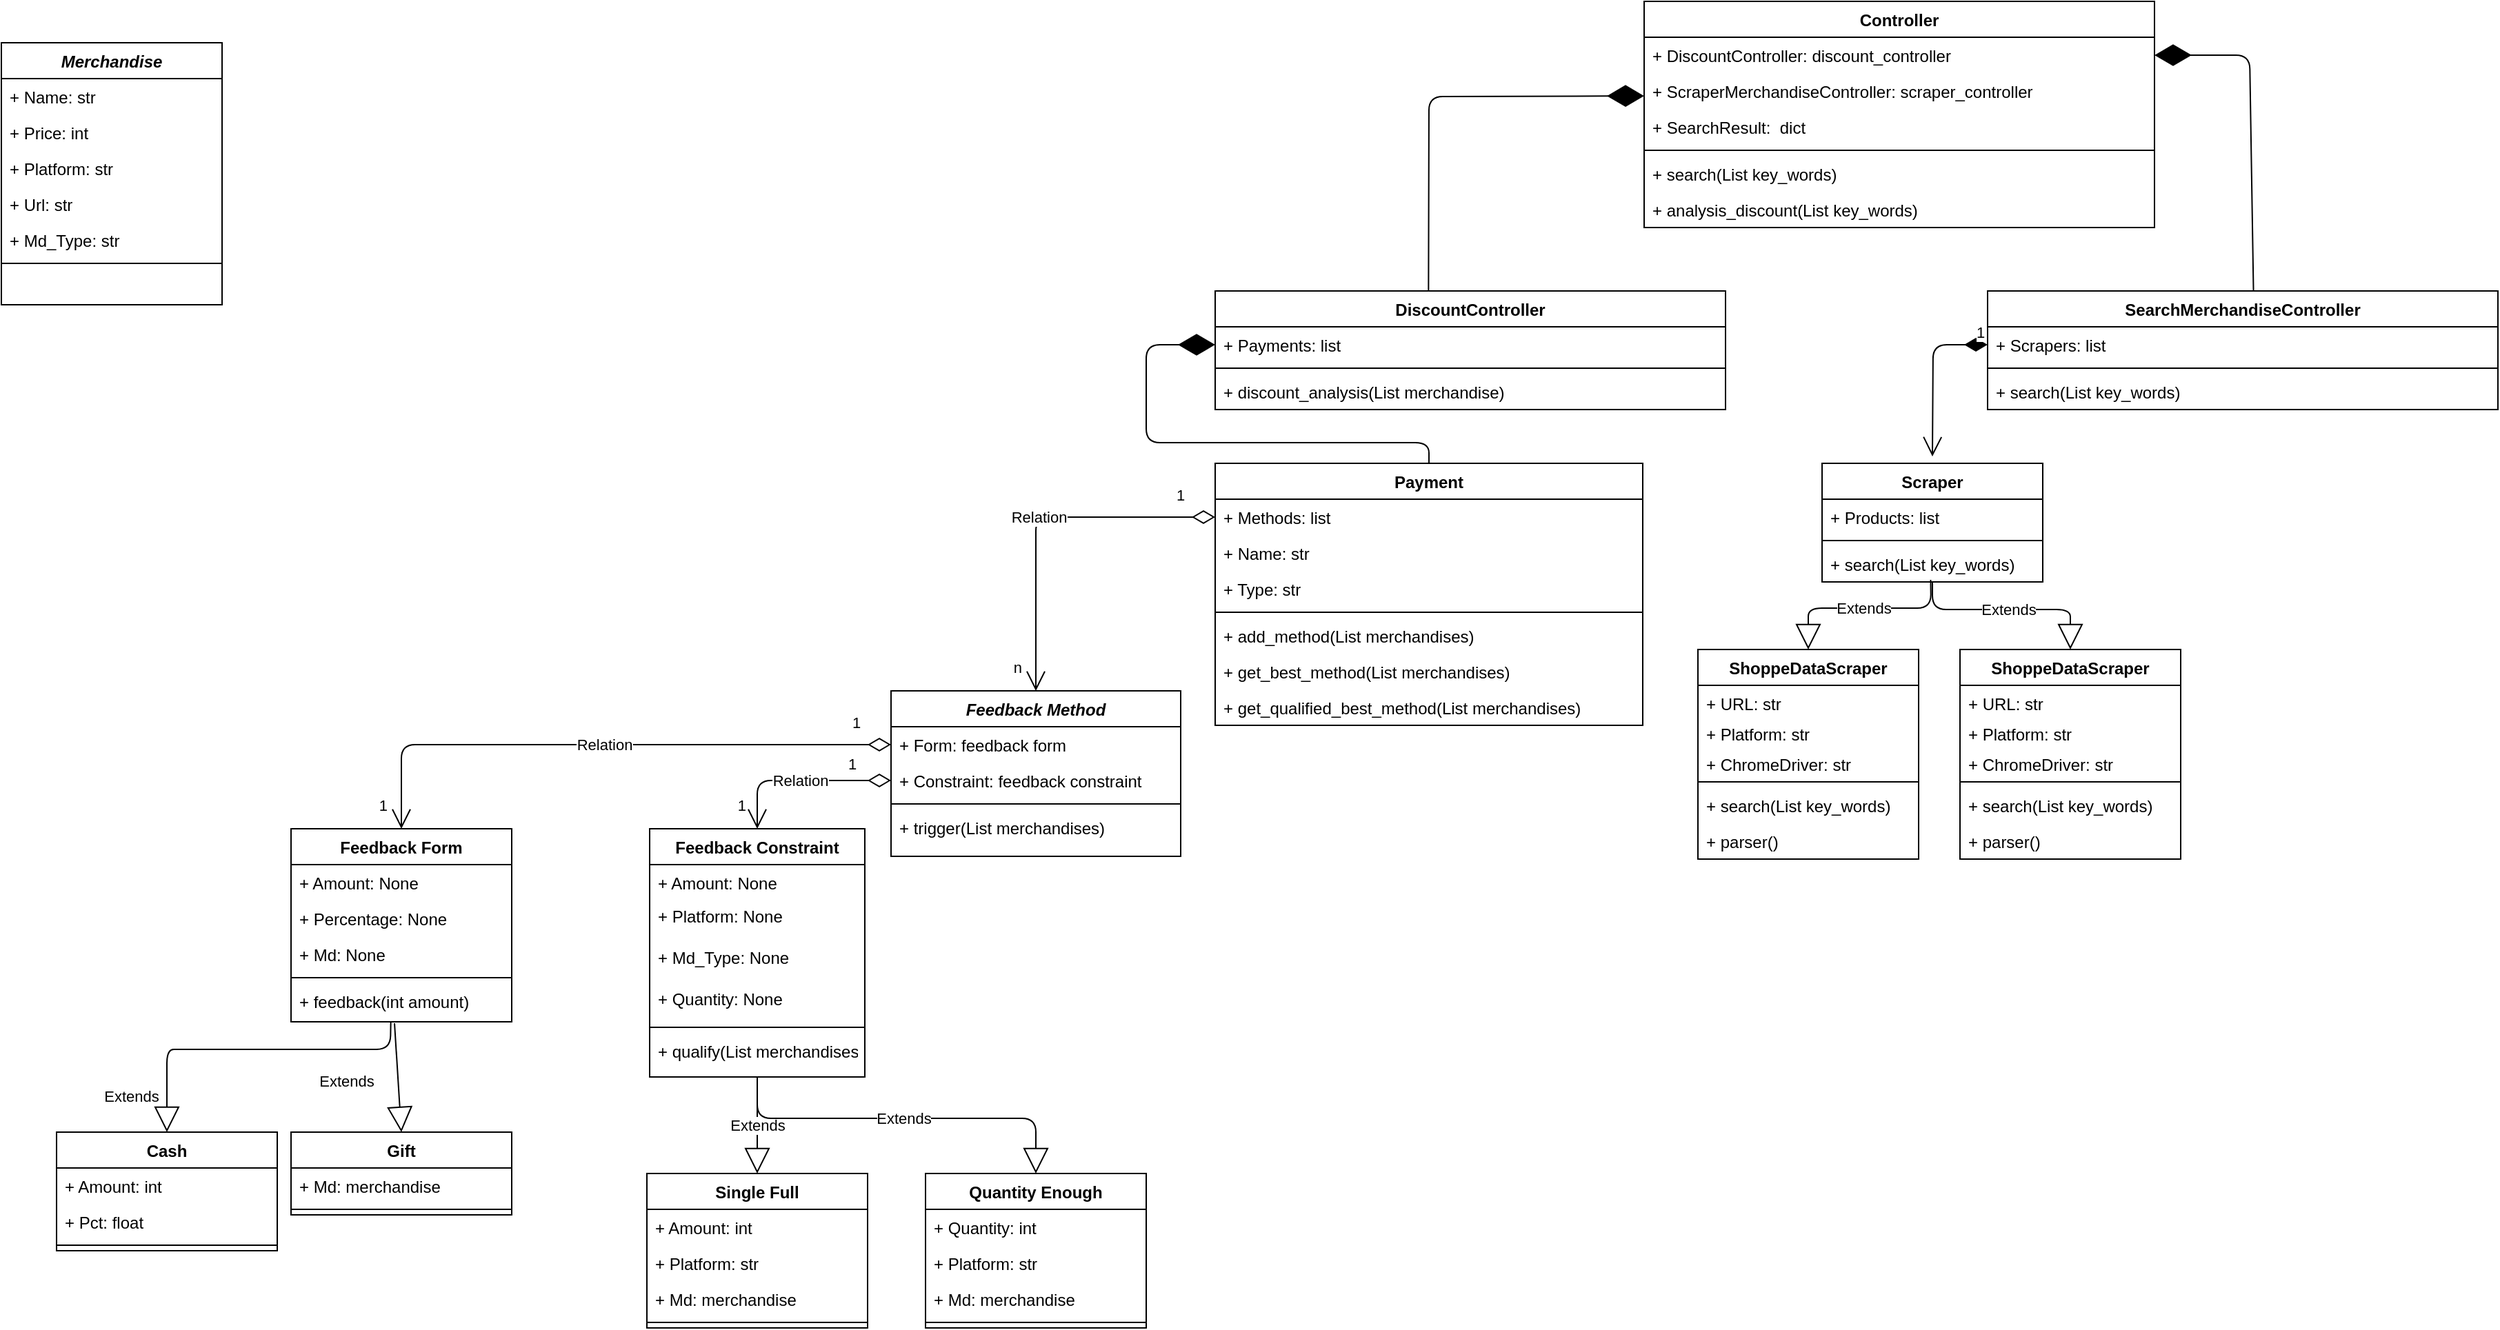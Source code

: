 <mxfile version="13.9.8" type="device"><diagram id="C5RBs43oDa-KdzZeNtuy" name="Page-1"><mxGraphModel dx="2365" dy="1375" grid="1" gridSize="10" guides="1" tooltips="1" connect="1" arrows="1" fold="1" page="1" pageScale="1" pageWidth="827" pageHeight="1169" math="0" shadow="0"><root><mxCell id="WIyWlLk6GJQsqaUBKTNV-0"/><mxCell id="WIyWlLk6GJQsqaUBKTNV-1" parent="WIyWlLk6GJQsqaUBKTNV-0"/><mxCell id="_8fmatXE-858nL3y9zWt-76" value="Feedback Method" style="swimlane;fontStyle=3;align=center;verticalAlign=top;childLayout=stackLayout;horizontal=1;startSize=26;horizontalStack=0;resizeParent=1;resizeLast=0;collapsible=1;marginBottom=0;rounded=0;shadow=0;strokeWidth=1;" parent="WIyWlLk6GJQsqaUBKTNV-1" vertex="1"><mxGeometry x="725" y="560" width="210" height="120" as="geometry"><mxRectangle x="230" y="140" width="160" height="26" as="alternateBounds"/></mxGeometry></mxCell><mxCell id="_8fmatXE-858nL3y9zWt-77" value="+ Form: feedback form&#10;" style="text;align=left;verticalAlign=top;spacingLeft=4;spacingRight=4;overflow=hidden;rotatable=0;points=[[0,0.5],[1,0.5]];portConstraint=eastwest;" parent="_8fmatXE-858nL3y9zWt-76" vertex="1"><mxGeometry y="26" width="210" height="26" as="geometry"/></mxCell><mxCell id="_8fmatXE-858nL3y9zWt-78" value="+ Constraint: feedback constraint" style="text;align=left;verticalAlign=top;spacingLeft=4;spacingRight=4;overflow=hidden;rotatable=0;points=[[0,0.5],[1,0.5]];portConstraint=eastwest;rounded=0;shadow=0;html=0;" parent="_8fmatXE-858nL3y9zWt-76" vertex="1"><mxGeometry y="52" width="210" height="26" as="geometry"/></mxCell><mxCell id="_8fmatXE-858nL3y9zWt-79" value="" style="line;html=1;strokeWidth=1;align=left;verticalAlign=middle;spacingTop=-1;spacingLeft=3;spacingRight=3;rotatable=0;labelPosition=right;points=[];portConstraint=eastwest;" parent="_8fmatXE-858nL3y9zWt-76" vertex="1"><mxGeometry y="78" width="210" height="8" as="geometry"/></mxCell><mxCell id="_8fmatXE-858nL3y9zWt-80" value="+ trigger(List merchandises)" style="text;align=left;verticalAlign=top;spacingLeft=4;spacingRight=4;overflow=hidden;rotatable=0;points=[[0,0.5],[1,0.5]];portConstraint=eastwest;" parent="_8fmatXE-858nL3y9zWt-76" vertex="1"><mxGeometry y="86" width="210" height="26" as="geometry"/></mxCell><mxCell id="_8fmatXE-858nL3y9zWt-81" value="Payment&#10;" style="swimlane;fontStyle=1;align=center;verticalAlign=top;childLayout=stackLayout;horizontal=1;startSize=26;horizontalStack=0;resizeParent=1;resizeLast=0;collapsible=1;marginBottom=0;rounded=0;shadow=0;strokeWidth=1;" parent="WIyWlLk6GJQsqaUBKTNV-1" vertex="1"><mxGeometry x="960" y="395" width="310" height="190" as="geometry"><mxRectangle x="130" y="380" width="160" height="26" as="alternateBounds"/></mxGeometry></mxCell><mxCell id="_8fmatXE-858nL3y9zWt-82" value="+ Methods: list" style="text;align=left;verticalAlign=top;spacingLeft=4;spacingRight=4;overflow=hidden;rotatable=0;points=[[0,0.5],[1,0.5]];portConstraint=eastwest;" parent="_8fmatXE-858nL3y9zWt-81" vertex="1"><mxGeometry y="26" width="310" height="26" as="geometry"/></mxCell><mxCell id="_8fmatXE-858nL3y9zWt-134" value="+ Name: str" style="text;align=left;verticalAlign=top;spacingLeft=4;spacingRight=4;overflow=hidden;rotatable=0;points=[[0,0.5],[1,0.5]];portConstraint=eastwest;" parent="_8fmatXE-858nL3y9zWt-81" vertex="1"><mxGeometry y="52" width="310" height="26" as="geometry"/></mxCell><mxCell id="_8fmatXE-858nL3y9zWt-135" value="+ Type: str" style="text;align=left;verticalAlign=top;spacingLeft=4;spacingRight=4;overflow=hidden;rotatable=0;points=[[0,0.5],[1,0.5]];portConstraint=eastwest;" parent="_8fmatXE-858nL3y9zWt-81" vertex="1"><mxGeometry y="78" width="310" height="26" as="geometry"/></mxCell><mxCell id="_8fmatXE-858nL3y9zWt-84" value="" style="line;html=1;strokeWidth=1;align=left;verticalAlign=middle;spacingTop=-1;spacingLeft=3;spacingRight=3;rotatable=0;labelPosition=right;points=[];portConstraint=eastwest;" parent="_8fmatXE-858nL3y9zWt-81" vertex="1"><mxGeometry y="104" width="310" height="8" as="geometry"/></mxCell><mxCell id="_8fmatXE-858nL3y9zWt-85" value="+ add_method(List merchandises)" style="text;align=left;verticalAlign=top;spacingLeft=4;spacingRight=4;overflow=hidden;rotatable=0;points=[[0,0.5],[1,0.5]];portConstraint=eastwest;fontStyle=0" parent="_8fmatXE-858nL3y9zWt-81" vertex="1"><mxGeometry y="112" width="310" height="26" as="geometry"/></mxCell><mxCell id="_8fmatXE-858nL3y9zWt-86" value="+ get_best_method(List merchandises)" style="text;align=left;verticalAlign=top;spacingLeft=4;spacingRight=4;overflow=hidden;rotatable=0;points=[[0,0.5],[1,0.5]];portConstraint=eastwest;" parent="_8fmatXE-858nL3y9zWt-81" vertex="1"><mxGeometry y="138" width="310" height="26" as="geometry"/></mxCell><mxCell id="_8fmatXE-858nL3y9zWt-136" value="+ get_qualified_best_method(List merchandises)" style="text;align=left;verticalAlign=top;spacingLeft=4;spacingRight=4;overflow=hidden;rotatable=0;points=[[0,0.5],[1,0.5]];portConstraint=eastwest;" parent="_8fmatXE-858nL3y9zWt-81" vertex="1"><mxGeometry y="164" width="310" height="26" as="geometry"/></mxCell><mxCell id="_8fmatXE-858nL3y9zWt-87" value="Feedback Constraint" style="swimlane;fontStyle=1;align=center;verticalAlign=top;childLayout=stackLayout;horizontal=1;startSize=26;horizontalStack=0;resizeParent=1;resizeLast=0;collapsible=1;marginBottom=0;rounded=0;shadow=0;strokeWidth=1;" parent="WIyWlLk6GJQsqaUBKTNV-1" vertex="1"><mxGeometry x="550" y="660" width="156" height="180" as="geometry"><mxRectangle x="340" y="380" width="170" height="26" as="alternateBounds"/></mxGeometry></mxCell><mxCell id="_8fmatXE-858nL3y9zWt-88" value="+ Amount: None" style="text;align=left;verticalAlign=top;spacingLeft=4;spacingRight=4;overflow=hidden;rotatable=0;points=[[0,0.5],[1,0.5]];portConstraint=eastwest;" parent="_8fmatXE-858nL3y9zWt-87" vertex="1"><mxGeometry y="26" width="156" height="24" as="geometry"/></mxCell><mxCell id="_8fmatXE-858nL3y9zWt-89" value="+ Platform: None" style="text;align=left;verticalAlign=top;spacingLeft=4;spacingRight=4;overflow=hidden;rotatable=0;points=[[0,0.5],[1,0.5]];portConstraint=eastwest;" parent="_8fmatXE-858nL3y9zWt-87" vertex="1"><mxGeometry y="50" width="156" height="30" as="geometry"/></mxCell><mxCell id="_8fmatXE-858nL3y9zWt-90" value="+ Md_Type: None" style="text;align=left;verticalAlign=top;spacingLeft=4;spacingRight=4;overflow=hidden;rotatable=0;points=[[0,0.5],[1,0.5]];portConstraint=eastwest;" parent="_8fmatXE-858nL3y9zWt-87" vertex="1"><mxGeometry y="80" width="156" height="30" as="geometry"/></mxCell><mxCell id="_8fmatXE-858nL3y9zWt-91" value="+ Quantity: None" style="text;align=left;verticalAlign=top;spacingLeft=4;spacingRight=4;overflow=hidden;rotatable=0;points=[[0,0.5],[1,0.5]];portConstraint=eastwest;" parent="_8fmatXE-858nL3y9zWt-87" vertex="1"><mxGeometry y="110" width="156" height="30" as="geometry"/></mxCell><mxCell id="_8fmatXE-858nL3y9zWt-92" value="" style="line;html=1;strokeWidth=1;align=left;verticalAlign=middle;spacingTop=-1;spacingLeft=3;spacingRight=3;rotatable=0;labelPosition=right;points=[];portConstraint=eastwest;" parent="_8fmatXE-858nL3y9zWt-87" vertex="1"><mxGeometry y="140" width="156" height="8" as="geometry"/></mxCell><mxCell id="_8fmatXE-858nL3y9zWt-93" value="+ qualify(List merchandises)" style="text;align=left;verticalAlign=top;spacingLeft=4;spacingRight=4;overflow=hidden;rotatable=0;points=[[0,0.5],[1,0.5]];portConstraint=eastwest;" parent="_8fmatXE-858nL3y9zWt-87" vertex="1"><mxGeometry y="148" width="156" height="26" as="geometry"/></mxCell><mxCell id="_8fmatXE-858nL3y9zWt-94" value="Feedback Form&#10;" style="swimlane;fontStyle=1;align=center;verticalAlign=top;childLayout=stackLayout;horizontal=1;startSize=26;horizontalStack=0;resizeParent=1;resizeLast=0;collapsible=1;marginBottom=0;rounded=0;shadow=0;strokeWidth=1;" parent="WIyWlLk6GJQsqaUBKTNV-1" vertex="1"><mxGeometry x="290" y="660" width="160" height="140" as="geometry"><mxRectangle x="550" y="140" width="160" height="26" as="alternateBounds"/></mxGeometry></mxCell><mxCell id="_8fmatXE-858nL3y9zWt-95" value="+ Amount: None" style="text;align=left;verticalAlign=top;spacingLeft=4;spacingRight=4;overflow=hidden;rotatable=0;points=[[0,0.5],[1,0.5]];portConstraint=eastwest;" parent="_8fmatXE-858nL3y9zWt-94" vertex="1"><mxGeometry y="26" width="160" height="26" as="geometry"/></mxCell><mxCell id="_8fmatXE-858nL3y9zWt-96" value="+ Percentage: None" style="text;align=left;verticalAlign=top;spacingLeft=4;spacingRight=4;overflow=hidden;rotatable=0;points=[[0,0.5],[1,0.5]];portConstraint=eastwest;rounded=0;shadow=0;html=0;" parent="_8fmatXE-858nL3y9zWt-94" vertex="1"><mxGeometry y="52" width="160" height="26" as="geometry"/></mxCell><mxCell id="_8fmatXE-858nL3y9zWt-172" value="+ Md: None" style="text;align=left;verticalAlign=top;spacingLeft=4;spacingRight=4;overflow=hidden;rotatable=0;points=[[0,0.5],[1,0.5]];portConstraint=eastwest;rounded=0;shadow=0;html=0;" parent="_8fmatXE-858nL3y9zWt-94" vertex="1"><mxGeometry y="78" width="160" height="26" as="geometry"/></mxCell><mxCell id="_8fmatXE-858nL3y9zWt-97" value="" style="line;html=1;strokeWidth=1;align=left;verticalAlign=middle;spacingTop=-1;spacingLeft=3;spacingRight=3;rotatable=0;labelPosition=right;points=[];portConstraint=eastwest;" parent="_8fmatXE-858nL3y9zWt-94" vertex="1"><mxGeometry y="104" width="160" height="8" as="geometry"/></mxCell><mxCell id="_8fmatXE-858nL3y9zWt-98" value="+ feedback(int amount)" style="text;align=left;verticalAlign=top;spacingLeft=4;spacingRight=4;overflow=hidden;rotatable=0;points=[[0,0.5],[1,0.5]];portConstraint=eastwest;" parent="_8fmatXE-858nL3y9zWt-94" vertex="1"><mxGeometry y="112" width="160" height="28" as="geometry"/></mxCell><mxCell id="_8fmatXE-858nL3y9zWt-99" value="Merchandise" style="swimlane;fontStyle=3;align=center;verticalAlign=top;childLayout=stackLayout;horizontal=1;startSize=26;horizontalStack=0;resizeParent=1;resizeLast=0;collapsible=1;marginBottom=0;rounded=0;shadow=0;strokeWidth=1;" parent="WIyWlLk6GJQsqaUBKTNV-1" vertex="1"><mxGeometry x="80" y="90" width="160" height="190" as="geometry"><mxRectangle x="230" y="140" width="160" height="26" as="alternateBounds"/></mxGeometry></mxCell><mxCell id="_8fmatXE-858nL3y9zWt-100" value="+ Name: str" style="text;align=left;verticalAlign=top;spacingLeft=4;spacingRight=4;overflow=hidden;rotatable=0;points=[[0,0.5],[1,0.5]];portConstraint=eastwest;" parent="_8fmatXE-858nL3y9zWt-99" vertex="1"><mxGeometry y="26" width="160" height="26" as="geometry"/></mxCell><mxCell id="_8fmatXE-858nL3y9zWt-101" value="+ Price: int " style="text;align=left;verticalAlign=top;spacingLeft=4;spacingRight=4;overflow=hidden;rotatable=0;points=[[0,0.5],[1,0.5]];portConstraint=eastwest;rounded=0;shadow=0;html=0;" parent="_8fmatXE-858nL3y9zWt-99" vertex="1"><mxGeometry y="52" width="160" height="26" as="geometry"/></mxCell><mxCell id="_8fmatXE-858nL3y9zWt-102" value="+ Platform: str" style="text;align=left;verticalAlign=top;spacingLeft=4;spacingRight=4;overflow=hidden;rotatable=0;points=[[0,0.5],[1,0.5]];portConstraint=eastwest;rounded=0;shadow=0;html=0;" parent="_8fmatXE-858nL3y9zWt-99" vertex="1"><mxGeometry y="78" width="160" height="26" as="geometry"/></mxCell><mxCell id="_8fmatXE-858nL3y9zWt-140" value="+ Url: str" style="text;align=left;verticalAlign=top;spacingLeft=4;spacingRight=4;overflow=hidden;rotatable=0;points=[[0,0.5],[1,0.5]];portConstraint=eastwest;rounded=0;shadow=0;html=0;" parent="_8fmatXE-858nL3y9zWt-99" vertex="1"><mxGeometry y="104" width="160" height="26" as="geometry"/></mxCell><mxCell id="_8fmatXE-858nL3y9zWt-141" value="+ Md_Type: str" style="text;align=left;verticalAlign=top;spacingLeft=4;spacingRight=4;overflow=hidden;rotatable=0;points=[[0,0.5],[1,0.5]];portConstraint=eastwest;rounded=0;shadow=0;html=0;" parent="_8fmatXE-858nL3y9zWt-99" vertex="1"><mxGeometry y="130" width="160" height="26" as="geometry"/></mxCell><mxCell id="_8fmatXE-858nL3y9zWt-103" value="" style="line;html=1;strokeWidth=1;align=left;verticalAlign=middle;spacingTop=-1;spacingLeft=3;spacingRight=3;rotatable=0;labelPosition=right;points=[];portConstraint=eastwest;" parent="_8fmatXE-858nL3y9zWt-99" vertex="1"><mxGeometry y="156" width="160" height="8" as="geometry"/></mxCell><mxCell id="_8fmatXE-858nL3y9zWt-143" value="Relation" style="endArrow=open;html=1;endSize=12;startArrow=diamondThin;startSize=14;startFill=0;edgeStyle=orthogonalEdgeStyle;align=center;exitX=0;exitY=0.5;exitDx=0;exitDy=0;entryX=0.5;entryY=0;entryDx=0;entryDy=0;" parent="WIyWlLk6GJQsqaUBKTNV-1" source="_8fmatXE-858nL3y9zWt-77" target="_8fmatXE-858nL3y9zWt-94" edge="1"><mxGeometry relative="1" as="geometry"><mxPoint x="840" y="590" as="sourcePoint"/><mxPoint x="890" y="750" as="targetPoint"/></mxGeometry></mxCell><mxCell id="_8fmatXE-858nL3y9zWt-144" value="1" style="edgeLabel;resizable=0;html=1;align=left;verticalAlign=top;" parent="_8fmatXE-858nL3y9zWt-143" connectable="0" vertex="1"><mxGeometry x="-1" relative="1" as="geometry"><mxPoint x="-30" y="-29" as="offset"/></mxGeometry></mxCell><mxCell id="_8fmatXE-858nL3y9zWt-145" value="1" style="edgeLabel;resizable=0;html=1;align=right;verticalAlign=top;" parent="_8fmatXE-858nL3y9zWt-143" connectable="0" vertex="1"><mxGeometry x="1" relative="1" as="geometry"><mxPoint x="-10" y="-30.24" as="offset"/></mxGeometry></mxCell><mxCell id="_8fmatXE-858nL3y9zWt-146" value="Relation" style="endArrow=open;html=1;endSize=12;startArrow=diamondThin;startSize=14;startFill=0;edgeStyle=orthogonalEdgeStyle;align=center;exitX=0;exitY=0.5;exitDx=0;exitDy=0;entryX=0.5;entryY=0;entryDx=0;entryDy=0;" parent="WIyWlLk6GJQsqaUBKTNV-1" source="_8fmatXE-858nL3y9zWt-78" target="_8fmatXE-858nL3y9zWt-87" edge="1"><mxGeometry relative="1" as="geometry"><mxPoint x="870" y="589" as="sourcePoint"/><mxPoint x="550" y="670" as="targetPoint"/></mxGeometry></mxCell><mxCell id="_8fmatXE-858nL3y9zWt-147" value="1" style="edgeLabel;resizable=0;html=1;align=left;verticalAlign=top;" parent="_8fmatXE-858nL3y9zWt-146" connectable="0" vertex="1"><mxGeometry x="-1" relative="1" as="geometry"><mxPoint x="-33" y="-25" as="offset"/></mxGeometry></mxCell><mxCell id="_8fmatXE-858nL3y9zWt-148" value="1" style="edgeLabel;resizable=0;html=1;align=right;verticalAlign=top;" parent="_8fmatXE-858nL3y9zWt-146" connectable="0" vertex="1"><mxGeometry x="1" relative="1" as="geometry"><mxPoint x="-8" y="-29.53" as="offset"/></mxGeometry></mxCell><mxCell id="_8fmatXE-858nL3y9zWt-154" value="Relation" style="endArrow=open;html=1;endSize=12;startArrow=diamondThin;startSize=14;startFill=0;edgeStyle=orthogonalEdgeStyle;align=center;exitX=0;exitY=0.5;exitDx=0;exitDy=0;entryX=0.5;entryY=0;entryDx=0;entryDy=0;" parent="WIyWlLk6GJQsqaUBKTNV-1" source="_8fmatXE-858nL3y9zWt-82" target="_8fmatXE-858nL3y9zWt-76" edge="1"><mxGeometry relative="1" as="geometry"><mxPoint x="730" y="630" as="sourcePoint"/><mxPoint x="890" y="630" as="targetPoint"/></mxGeometry></mxCell><mxCell id="_8fmatXE-858nL3y9zWt-155" value="1" style="edgeLabel;resizable=0;html=1;align=left;verticalAlign=top;" parent="_8fmatXE-858nL3y9zWt-154" connectable="0" vertex="1"><mxGeometry x="-1" relative="1" as="geometry"><mxPoint x="-30" y="-29" as="offset"/></mxGeometry></mxCell><mxCell id="_8fmatXE-858nL3y9zWt-156" value="n" style="edgeLabel;resizable=0;html=1;align=right;verticalAlign=top;" parent="_8fmatXE-858nL3y9zWt-154" connectable="0" vertex="1"><mxGeometry x="1" relative="1" as="geometry"><mxPoint x="-10" y="-29.65" as="offset"/></mxGeometry></mxCell><mxCell id="_8fmatXE-858nL3y9zWt-163" value="Cash" style="swimlane;fontStyle=1;align=center;verticalAlign=top;childLayout=stackLayout;horizontal=1;startSize=26;horizontalStack=0;resizeParent=1;resizeParentMax=0;resizeLast=0;collapsible=1;marginBottom=0;" parent="WIyWlLk6GJQsqaUBKTNV-1" vertex="1"><mxGeometry x="120" y="880" width="160" height="86" as="geometry"/></mxCell><mxCell id="_8fmatXE-858nL3y9zWt-164" value="+ Amount: int" style="text;strokeColor=none;fillColor=none;align=left;verticalAlign=top;spacingLeft=4;spacingRight=4;overflow=hidden;rotatable=0;points=[[0,0.5],[1,0.5]];portConstraint=eastwest;" parent="_8fmatXE-858nL3y9zWt-163" vertex="1"><mxGeometry y="26" width="160" height="26" as="geometry"/></mxCell><mxCell id="_8fmatXE-858nL3y9zWt-167" value="+ Pct: float" style="text;strokeColor=none;fillColor=none;align=left;verticalAlign=top;spacingLeft=4;spacingRight=4;overflow=hidden;rotatable=0;points=[[0,0.5],[1,0.5]];portConstraint=eastwest;" parent="_8fmatXE-858nL3y9zWt-163" vertex="1"><mxGeometry y="52" width="160" height="26" as="geometry"/></mxCell><mxCell id="_8fmatXE-858nL3y9zWt-165" value="" style="line;strokeWidth=1;fillColor=none;align=left;verticalAlign=middle;spacingTop=-1;spacingLeft=3;spacingRight=3;rotatable=0;labelPosition=right;points=[];portConstraint=eastwest;" parent="_8fmatXE-858nL3y9zWt-163" vertex="1"><mxGeometry y="78" width="160" height="8" as="geometry"/></mxCell><mxCell id="_8fmatXE-858nL3y9zWt-168" value="Gift" style="swimlane;fontStyle=1;align=center;verticalAlign=top;childLayout=stackLayout;horizontal=1;startSize=26;horizontalStack=0;resizeParent=1;resizeParentMax=0;resizeLast=0;collapsible=1;marginBottom=0;" parent="WIyWlLk6GJQsqaUBKTNV-1" vertex="1"><mxGeometry x="290" y="880" width="160" height="60" as="geometry"/></mxCell><mxCell id="_8fmatXE-858nL3y9zWt-169" value="+ Md: merchandise" style="text;strokeColor=none;fillColor=none;align=left;verticalAlign=top;spacingLeft=4;spacingRight=4;overflow=hidden;rotatable=0;points=[[0,0.5],[1,0.5]];portConstraint=eastwest;" parent="_8fmatXE-858nL3y9zWt-168" vertex="1"><mxGeometry y="26" width="160" height="26" as="geometry"/></mxCell><mxCell id="_8fmatXE-858nL3y9zWt-171" value="" style="line;strokeWidth=1;fillColor=none;align=left;verticalAlign=middle;spacingTop=-1;spacingLeft=3;spacingRight=3;rotatable=0;labelPosition=right;points=[];portConstraint=eastwest;" parent="_8fmatXE-858nL3y9zWt-168" vertex="1"><mxGeometry y="52" width="160" height="8" as="geometry"/></mxCell><mxCell id="_8fmatXE-858nL3y9zWt-173" value="Extends" style="endArrow=block;endSize=16;endFill=0;html=1;align=center;exitX=0.452;exitY=1.002;exitDx=0;exitDy=0;exitPerimeter=0;entryX=0.5;entryY=0;entryDx=0;entryDy=0;" parent="WIyWlLk6GJQsqaUBKTNV-1" source="_8fmatXE-858nL3y9zWt-98" target="_8fmatXE-858nL3y9zWt-163" edge="1"><mxGeometry x="0.78" y="-26" width="160" relative="1" as="geometry"><mxPoint x="230" y="880" as="sourcePoint"/><mxPoint x="390" y="880" as="targetPoint"/><Array as="points"><mxPoint x="362" y="820"/><mxPoint x="220" y="820"/><mxPoint x="200" y="820"/></Array><mxPoint as="offset"/></mxGeometry></mxCell><mxCell id="_8fmatXE-858nL3y9zWt-175" value="Extends" style="endArrow=block;endSize=16;endFill=0;html=1;align=center;entryX=0.5;entryY=0;entryDx=0;entryDy=0;" parent="WIyWlLk6GJQsqaUBKTNV-1" target="_8fmatXE-858nL3y9zWt-168" edge="1"><mxGeometry x="0.027" y="-38" width="160" relative="1" as="geometry"><mxPoint x="365" y="801" as="sourcePoint"/><mxPoint x="390" y="880" as="targetPoint"/><mxPoint y="-1" as="offset"/></mxGeometry></mxCell><mxCell id="_8fmatXE-858nL3y9zWt-176" value="Single Full" style="swimlane;fontStyle=1;align=center;verticalAlign=top;childLayout=stackLayout;horizontal=1;startSize=26;horizontalStack=0;resizeParent=1;resizeParentMax=0;resizeLast=0;collapsible=1;marginBottom=0;" parent="WIyWlLk6GJQsqaUBKTNV-1" vertex="1"><mxGeometry x="548" y="910" width="160" height="112" as="geometry"/></mxCell><mxCell id="_8fmatXE-858nL3y9zWt-177" value="+ Amount: int" style="text;strokeColor=none;fillColor=none;align=left;verticalAlign=top;spacingLeft=4;spacingRight=4;overflow=hidden;rotatable=0;points=[[0,0.5],[1,0.5]];portConstraint=eastwest;" parent="_8fmatXE-858nL3y9zWt-176" vertex="1"><mxGeometry y="26" width="160" height="26" as="geometry"/></mxCell><mxCell id="_8fmatXE-858nL3y9zWt-180" value="+ Platform: str" style="text;strokeColor=none;fillColor=none;align=left;verticalAlign=top;spacingLeft=4;spacingRight=4;overflow=hidden;rotatable=0;points=[[0,0.5],[1,0.5]];portConstraint=eastwest;" parent="_8fmatXE-858nL3y9zWt-176" vertex="1"><mxGeometry y="52" width="160" height="26" as="geometry"/></mxCell><mxCell id="_8fmatXE-858nL3y9zWt-178" value="+ Md: merchandise" style="text;strokeColor=none;fillColor=none;align=left;verticalAlign=top;spacingLeft=4;spacingRight=4;overflow=hidden;rotatable=0;points=[[0,0.5],[1,0.5]];portConstraint=eastwest;" parent="_8fmatXE-858nL3y9zWt-176" vertex="1"><mxGeometry y="78" width="160" height="26" as="geometry"/></mxCell><mxCell id="_8fmatXE-858nL3y9zWt-179" value="" style="line;strokeWidth=1;fillColor=none;align=left;verticalAlign=middle;spacingTop=-1;spacingLeft=3;spacingRight=3;rotatable=0;labelPosition=right;points=[];portConstraint=eastwest;" parent="_8fmatXE-858nL3y9zWt-176" vertex="1"><mxGeometry y="104" width="160" height="8" as="geometry"/></mxCell><mxCell id="_8fmatXE-858nL3y9zWt-181" value="Quantity Enough" style="swimlane;fontStyle=1;align=center;verticalAlign=top;childLayout=stackLayout;horizontal=1;startSize=26;horizontalStack=0;resizeParent=1;resizeParentMax=0;resizeLast=0;collapsible=1;marginBottom=0;" parent="WIyWlLk6GJQsqaUBKTNV-1" vertex="1"><mxGeometry x="750" y="910" width="160" height="112" as="geometry"/></mxCell><mxCell id="_8fmatXE-858nL3y9zWt-182" value="+ Quantity: int" style="text;strokeColor=none;fillColor=none;align=left;verticalAlign=top;spacingLeft=4;spacingRight=4;overflow=hidden;rotatable=0;points=[[0,0.5],[1,0.5]];portConstraint=eastwest;" parent="_8fmatXE-858nL3y9zWt-181" vertex="1"><mxGeometry y="26" width="160" height="26" as="geometry"/></mxCell><mxCell id="_8fmatXE-858nL3y9zWt-183" value="+ Platform: str" style="text;strokeColor=none;fillColor=none;align=left;verticalAlign=top;spacingLeft=4;spacingRight=4;overflow=hidden;rotatable=0;points=[[0,0.5],[1,0.5]];portConstraint=eastwest;" parent="_8fmatXE-858nL3y9zWt-181" vertex="1"><mxGeometry y="52" width="160" height="26" as="geometry"/></mxCell><mxCell id="_8fmatXE-858nL3y9zWt-184" value="+ Md: merchandise" style="text;strokeColor=none;fillColor=none;align=left;verticalAlign=top;spacingLeft=4;spacingRight=4;overflow=hidden;rotatable=0;points=[[0,0.5],[1,0.5]];portConstraint=eastwest;" parent="_8fmatXE-858nL3y9zWt-181" vertex="1"><mxGeometry y="78" width="160" height="26" as="geometry"/></mxCell><mxCell id="_8fmatXE-858nL3y9zWt-185" value="" style="line;strokeWidth=1;fillColor=none;align=left;verticalAlign=middle;spacingTop=-1;spacingLeft=3;spacingRight=3;rotatable=0;labelPosition=right;points=[];portConstraint=eastwest;" parent="_8fmatXE-858nL3y9zWt-181" vertex="1"><mxGeometry y="104" width="160" height="8" as="geometry"/></mxCell><mxCell id="Dx9q8yw8WEowZkhvU7Tp-5" value="Controller" style="swimlane;fontStyle=1;align=center;verticalAlign=top;childLayout=stackLayout;horizontal=1;startSize=26;horizontalStack=0;resizeParent=1;resizeParentMax=0;resizeLast=0;collapsible=1;marginBottom=0;" vertex="1" parent="WIyWlLk6GJQsqaUBKTNV-1"><mxGeometry x="1271" y="60" width="370" height="164" as="geometry"/></mxCell><mxCell id="Dx9q8yw8WEowZkhvU7Tp-6" value="+ DiscountController: discount_controller" style="text;strokeColor=none;fillColor=none;align=left;verticalAlign=top;spacingLeft=4;spacingRight=4;overflow=hidden;rotatable=0;points=[[0,0.5],[1,0.5]];portConstraint=eastwest;" vertex="1" parent="Dx9q8yw8WEowZkhvU7Tp-5"><mxGeometry y="26" width="370" height="26" as="geometry"/></mxCell><mxCell id="Dx9q8yw8WEowZkhvU7Tp-51" value="+ ScraperMerchandiseController: scraper_controller" style="text;strokeColor=none;fillColor=none;align=left;verticalAlign=top;spacingLeft=4;spacingRight=4;overflow=hidden;rotatable=0;points=[[0,0.5],[1,0.5]];portConstraint=eastwest;" vertex="1" parent="Dx9q8yw8WEowZkhvU7Tp-5"><mxGeometry y="52" width="370" height="26" as="geometry"/></mxCell><mxCell id="Dx9q8yw8WEowZkhvU7Tp-52" value="+ SearchResult:  dict" style="text;strokeColor=none;fillColor=none;align=left;verticalAlign=top;spacingLeft=4;spacingRight=4;overflow=hidden;rotatable=0;points=[[0,0.5],[1,0.5]];portConstraint=eastwest;" vertex="1" parent="Dx9q8yw8WEowZkhvU7Tp-5"><mxGeometry y="78" width="370" height="26" as="geometry"/></mxCell><mxCell id="Dx9q8yw8WEowZkhvU7Tp-7" value="" style="line;strokeWidth=1;fillColor=none;align=left;verticalAlign=middle;spacingTop=-1;spacingLeft=3;spacingRight=3;rotatable=0;labelPosition=right;points=[];portConstraint=eastwest;" vertex="1" parent="Dx9q8yw8WEowZkhvU7Tp-5"><mxGeometry y="104" width="370" height="8" as="geometry"/></mxCell><mxCell id="Dx9q8yw8WEowZkhvU7Tp-8" value="+ search(List key_words)&#10;" style="text;strokeColor=none;fillColor=none;align=left;verticalAlign=top;spacingLeft=4;spacingRight=4;overflow=hidden;rotatable=0;points=[[0,0.5],[1,0.5]];portConstraint=eastwest;" vertex="1" parent="Dx9q8yw8WEowZkhvU7Tp-5"><mxGeometry y="112" width="370" height="26" as="geometry"/></mxCell><mxCell id="Dx9q8yw8WEowZkhvU7Tp-55" value="+ analysis_discount(List key_words)&#10;" style="text;strokeColor=none;fillColor=none;align=left;verticalAlign=top;spacingLeft=4;spacingRight=4;overflow=hidden;rotatable=0;points=[[0,0.5],[1,0.5]];portConstraint=eastwest;" vertex="1" parent="Dx9q8yw8WEowZkhvU7Tp-5"><mxGeometry y="138" width="370" height="26" as="geometry"/></mxCell><mxCell id="Dx9q8yw8WEowZkhvU7Tp-14" value="Extends" style="endArrow=block;endSize=16;endFill=0;html=1;exitX=0.5;exitY=1;exitDx=0;exitDy=0;entryX=0.5;entryY=0;entryDx=0;entryDy=0;" edge="1" parent="WIyWlLk6GJQsqaUBKTNV-1" source="_8fmatXE-858nL3y9zWt-87" target="_8fmatXE-858nL3y9zWt-176"><mxGeometry width="160" relative="1" as="geometry"><mxPoint x="730" y="540" as="sourcePoint"/><mxPoint x="890" y="540" as="targetPoint"/></mxGeometry></mxCell><mxCell id="Dx9q8yw8WEowZkhvU7Tp-17" value="Extends" style="endArrow=block;endSize=16;endFill=0;html=1;exitX=0.5;exitY=1;exitDx=0;exitDy=0;entryX=0.5;entryY=0;entryDx=0;entryDy=0;" edge="1" parent="WIyWlLk6GJQsqaUBKTNV-1" source="_8fmatXE-858nL3y9zWt-87" target="_8fmatXE-858nL3y9zWt-181"><mxGeometry width="160" relative="1" as="geometry"><mxPoint x="730" y="540" as="sourcePoint"/><mxPoint x="890" y="540" as="targetPoint"/><Array as="points"><mxPoint x="628" y="870"/><mxPoint x="830" y="870"/></Array></mxGeometry></mxCell><mxCell id="Dx9q8yw8WEowZkhvU7Tp-19" value="DiscountController" style="swimlane;fontStyle=1;align=center;verticalAlign=top;childLayout=stackLayout;horizontal=1;startSize=26;horizontalStack=0;resizeParent=1;resizeParentMax=0;resizeLast=0;collapsible=1;marginBottom=0;" vertex="1" parent="WIyWlLk6GJQsqaUBKTNV-1"><mxGeometry x="960" y="270" width="370" height="86" as="geometry"/></mxCell><mxCell id="Dx9q8yw8WEowZkhvU7Tp-20" value="+ Payments: list" style="text;strokeColor=none;fillColor=none;align=left;verticalAlign=top;spacingLeft=4;spacingRight=4;overflow=hidden;rotatable=0;points=[[0,0.5],[1,0.5]];portConstraint=eastwest;" vertex="1" parent="Dx9q8yw8WEowZkhvU7Tp-19"><mxGeometry y="26" width="370" height="26" as="geometry"/></mxCell><mxCell id="Dx9q8yw8WEowZkhvU7Tp-21" value="" style="line;strokeWidth=1;fillColor=none;align=left;verticalAlign=middle;spacingTop=-1;spacingLeft=3;spacingRight=3;rotatable=0;labelPosition=right;points=[];portConstraint=eastwest;" vertex="1" parent="Dx9q8yw8WEowZkhvU7Tp-19"><mxGeometry y="52" width="370" height="8" as="geometry"/></mxCell><mxCell id="Dx9q8yw8WEowZkhvU7Tp-22" value="+ discount_analysis(List merchandise)" style="text;strokeColor=none;fillColor=none;align=left;verticalAlign=top;spacingLeft=4;spacingRight=4;overflow=hidden;rotatable=0;points=[[0,0.5],[1,0.5]];portConstraint=eastwest;" vertex="1" parent="Dx9q8yw8WEowZkhvU7Tp-19"><mxGeometry y="60" width="370" height="26" as="geometry"/></mxCell><mxCell id="Dx9q8yw8WEowZkhvU7Tp-23" value="SearchMerchandiseController" style="swimlane;fontStyle=1;align=center;verticalAlign=top;childLayout=stackLayout;horizontal=1;startSize=26;horizontalStack=0;resizeParent=1;resizeParentMax=0;resizeLast=0;collapsible=1;marginBottom=0;" vertex="1" parent="WIyWlLk6GJQsqaUBKTNV-1"><mxGeometry x="1520" y="270" width="370" height="86" as="geometry"/></mxCell><mxCell id="Dx9q8yw8WEowZkhvU7Tp-24" value="+ Scrapers: list" style="text;strokeColor=none;fillColor=none;align=left;verticalAlign=top;spacingLeft=4;spacingRight=4;overflow=hidden;rotatable=0;points=[[0,0.5],[1,0.5]];portConstraint=eastwest;" vertex="1" parent="Dx9q8yw8WEowZkhvU7Tp-23"><mxGeometry y="26" width="370" height="26" as="geometry"/></mxCell><mxCell id="Dx9q8yw8WEowZkhvU7Tp-25" value="" style="line;strokeWidth=1;fillColor=none;align=left;verticalAlign=middle;spacingTop=-1;spacingLeft=3;spacingRight=3;rotatable=0;labelPosition=right;points=[];portConstraint=eastwest;" vertex="1" parent="Dx9q8yw8WEowZkhvU7Tp-23"><mxGeometry y="52" width="370" height="8" as="geometry"/></mxCell><mxCell id="Dx9q8yw8WEowZkhvU7Tp-26" value="+ search(List key_words)" style="text;strokeColor=none;fillColor=none;align=left;verticalAlign=top;spacingLeft=4;spacingRight=4;overflow=hidden;rotatable=0;points=[[0,0.5],[1,0.5]];portConstraint=eastwest;" vertex="1" parent="Dx9q8yw8WEowZkhvU7Tp-23"><mxGeometry y="60" width="370" height="26" as="geometry"/></mxCell><mxCell id="Dx9q8yw8WEowZkhvU7Tp-27" value="Scraper" style="swimlane;fontStyle=1;align=center;verticalAlign=top;childLayout=stackLayout;horizontal=1;startSize=26;horizontalStack=0;resizeParent=1;resizeParentMax=0;resizeLast=0;collapsible=1;marginBottom=0;" vertex="1" parent="WIyWlLk6GJQsqaUBKTNV-1"><mxGeometry x="1400" y="395" width="160" height="86" as="geometry"/></mxCell><mxCell id="Dx9q8yw8WEowZkhvU7Tp-28" value="+ Products: list" style="text;strokeColor=none;fillColor=none;align=left;verticalAlign=top;spacingLeft=4;spacingRight=4;overflow=hidden;rotatable=0;points=[[0,0.5],[1,0.5]];portConstraint=eastwest;" vertex="1" parent="Dx9q8yw8WEowZkhvU7Tp-27"><mxGeometry y="26" width="160" height="26" as="geometry"/></mxCell><mxCell id="Dx9q8yw8WEowZkhvU7Tp-29" value="" style="line;strokeWidth=1;fillColor=none;align=left;verticalAlign=middle;spacingTop=-1;spacingLeft=3;spacingRight=3;rotatable=0;labelPosition=right;points=[];portConstraint=eastwest;" vertex="1" parent="Dx9q8yw8WEowZkhvU7Tp-27"><mxGeometry y="52" width="160" height="8" as="geometry"/></mxCell><mxCell id="Dx9q8yw8WEowZkhvU7Tp-30" value="+ search(List key_words)" style="text;strokeColor=none;fillColor=none;align=left;verticalAlign=top;spacingLeft=4;spacingRight=4;overflow=hidden;rotatable=0;points=[[0,0.5],[1,0.5]];portConstraint=eastwest;" vertex="1" parent="Dx9q8yw8WEowZkhvU7Tp-27"><mxGeometry y="60" width="160" height="26" as="geometry"/></mxCell><mxCell id="Dx9q8yw8WEowZkhvU7Tp-31" value="1" style="endArrow=open;html=1;endSize=12;startArrow=diamondThin;startSize=14;startFill=1;edgeStyle=orthogonalEdgeStyle;align=left;verticalAlign=bottom;exitX=0;exitY=0.5;exitDx=0;exitDy=0;" edge="1" parent="WIyWlLk6GJQsqaUBKTNV-1" source="Dx9q8yw8WEowZkhvU7Tp-24"><mxGeometry x="-0.835" relative="1" as="geometry"><mxPoint x="1240" y="310" as="sourcePoint"/><mxPoint x="1480" y="390" as="targetPoint"/><mxPoint as="offset"/></mxGeometry></mxCell><mxCell id="Dx9q8yw8WEowZkhvU7Tp-33" value="Extends" style="endArrow=block;endSize=16;endFill=0;html=1;exitX=0.492;exitY=0.942;exitDx=0;exitDy=0;exitPerimeter=0;entryX=0.5;entryY=0;entryDx=0;entryDy=0;" edge="1" parent="WIyWlLk6GJQsqaUBKTNV-1" source="Dx9q8yw8WEowZkhvU7Tp-30" target="Dx9q8yw8WEowZkhvU7Tp-34"><mxGeometry width="160" relative="1" as="geometry"><mxPoint x="1240" y="470" as="sourcePoint"/><mxPoint x="1479" y="540" as="targetPoint"/><Array as="points"><mxPoint x="1479" y="500"/><mxPoint x="1390" y="500"/></Array></mxGeometry></mxCell><mxCell id="Dx9q8yw8WEowZkhvU7Tp-34" value="ShoppeDataScraper" style="swimlane;fontStyle=1;align=center;verticalAlign=top;childLayout=stackLayout;horizontal=1;startSize=26;horizontalStack=0;resizeParent=1;resizeParentMax=0;resizeLast=0;collapsible=1;marginBottom=0;" vertex="1" parent="WIyWlLk6GJQsqaUBKTNV-1"><mxGeometry x="1310" y="530" width="160" height="152" as="geometry"/></mxCell><mxCell id="Dx9q8yw8WEowZkhvU7Tp-35" value="+ URL: str&#10;" style="text;strokeColor=none;fillColor=none;align=left;verticalAlign=top;spacingLeft=4;spacingRight=4;overflow=hidden;rotatable=0;points=[[0,0.5],[1,0.5]];portConstraint=eastwest;" vertex="1" parent="Dx9q8yw8WEowZkhvU7Tp-34"><mxGeometry y="26" width="160" height="22" as="geometry"/></mxCell><mxCell id="Dx9q8yw8WEowZkhvU7Tp-43" value="+ Platform: str&#10;" style="text;strokeColor=none;fillColor=none;align=left;verticalAlign=top;spacingLeft=4;spacingRight=4;overflow=hidden;rotatable=0;points=[[0,0.5],[1,0.5]];portConstraint=eastwest;" vertex="1" parent="Dx9q8yw8WEowZkhvU7Tp-34"><mxGeometry y="48" width="160" height="22" as="geometry"/></mxCell><mxCell id="Dx9q8yw8WEowZkhvU7Tp-44" value="+ ChromeDriver: str&#10;" style="text;strokeColor=none;fillColor=none;align=left;verticalAlign=top;spacingLeft=4;spacingRight=4;overflow=hidden;rotatable=0;points=[[0,0.5],[1,0.5]];portConstraint=eastwest;" vertex="1" parent="Dx9q8yw8WEowZkhvU7Tp-34"><mxGeometry y="70" width="160" height="22" as="geometry"/></mxCell><mxCell id="Dx9q8yw8WEowZkhvU7Tp-36" value="" style="line;strokeWidth=1;fillColor=none;align=left;verticalAlign=middle;spacingTop=-1;spacingLeft=3;spacingRight=3;rotatable=0;labelPosition=right;points=[];portConstraint=eastwest;" vertex="1" parent="Dx9q8yw8WEowZkhvU7Tp-34"><mxGeometry y="92" width="160" height="8" as="geometry"/></mxCell><mxCell id="Dx9q8yw8WEowZkhvU7Tp-37" value="+ search(List key_words)" style="text;strokeColor=none;fillColor=none;align=left;verticalAlign=top;spacingLeft=4;spacingRight=4;overflow=hidden;rotatable=0;points=[[0,0.5],[1,0.5]];portConstraint=eastwest;" vertex="1" parent="Dx9q8yw8WEowZkhvU7Tp-34"><mxGeometry y="100" width="160" height="26" as="geometry"/></mxCell><mxCell id="Dx9q8yw8WEowZkhvU7Tp-48" value="+ parser()" style="text;strokeColor=none;fillColor=none;align=left;verticalAlign=top;spacingLeft=4;spacingRight=4;overflow=hidden;rotatable=0;points=[[0,0.5],[1,0.5]];portConstraint=eastwest;" vertex="1" parent="Dx9q8yw8WEowZkhvU7Tp-34"><mxGeometry y="126" width="160" height="26" as="geometry"/></mxCell><mxCell id="Dx9q8yw8WEowZkhvU7Tp-38" value="ShoppeDataScraper" style="swimlane;fontStyle=1;align=center;verticalAlign=top;childLayout=stackLayout;horizontal=1;startSize=26;horizontalStack=0;resizeParent=1;resizeParentMax=0;resizeLast=0;collapsible=1;marginBottom=0;" vertex="1" parent="WIyWlLk6GJQsqaUBKTNV-1"><mxGeometry x="1500" y="530" width="160" height="152" as="geometry"/></mxCell><mxCell id="Dx9q8yw8WEowZkhvU7Tp-45" value="+ URL: str&#10;" style="text;strokeColor=none;fillColor=none;align=left;verticalAlign=top;spacingLeft=4;spacingRight=4;overflow=hidden;rotatable=0;points=[[0,0.5],[1,0.5]];portConstraint=eastwest;" vertex="1" parent="Dx9q8yw8WEowZkhvU7Tp-38"><mxGeometry y="26" width="160" height="22" as="geometry"/></mxCell><mxCell id="Dx9q8yw8WEowZkhvU7Tp-47" value="+ Platform: str&#10;" style="text;strokeColor=none;fillColor=none;align=left;verticalAlign=top;spacingLeft=4;spacingRight=4;overflow=hidden;rotatable=0;points=[[0,0.5],[1,0.5]];portConstraint=eastwest;" vertex="1" parent="Dx9q8yw8WEowZkhvU7Tp-38"><mxGeometry y="48" width="160" height="22" as="geometry"/></mxCell><mxCell id="Dx9q8yw8WEowZkhvU7Tp-46" value="+ ChromeDriver: str&#10;" style="text;strokeColor=none;fillColor=none;align=left;verticalAlign=top;spacingLeft=4;spacingRight=4;overflow=hidden;rotatable=0;points=[[0,0.5],[1,0.5]];portConstraint=eastwest;" vertex="1" parent="Dx9q8yw8WEowZkhvU7Tp-38"><mxGeometry y="70" width="160" height="22" as="geometry"/></mxCell><mxCell id="Dx9q8yw8WEowZkhvU7Tp-40" value="" style="line;strokeWidth=1;fillColor=none;align=left;verticalAlign=middle;spacingTop=-1;spacingLeft=3;spacingRight=3;rotatable=0;labelPosition=right;points=[];portConstraint=eastwest;" vertex="1" parent="Dx9q8yw8WEowZkhvU7Tp-38"><mxGeometry y="92" width="160" height="8" as="geometry"/></mxCell><mxCell id="Dx9q8yw8WEowZkhvU7Tp-49" value="+ search(List key_words)" style="text;strokeColor=none;fillColor=none;align=left;verticalAlign=top;spacingLeft=4;spacingRight=4;overflow=hidden;rotatable=0;points=[[0,0.5],[1,0.5]];portConstraint=eastwest;" vertex="1" parent="Dx9q8yw8WEowZkhvU7Tp-38"><mxGeometry y="100" width="160" height="26" as="geometry"/></mxCell><mxCell id="Dx9q8yw8WEowZkhvU7Tp-50" value="+ parser()" style="text;strokeColor=none;fillColor=none;align=left;verticalAlign=top;spacingLeft=4;spacingRight=4;overflow=hidden;rotatable=0;points=[[0,0.5],[1,0.5]];portConstraint=eastwest;" vertex="1" parent="Dx9q8yw8WEowZkhvU7Tp-38"><mxGeometry y="126" width="160" height="26" as="geometry"/></mxCell><mxCell id="Dx9q8yw8WEowZkhvU7Tp-42" value="Extends" style="endArrow=block;endSize=16;endFill=0;html=1;entryX=0.5;entryY=0;entryDx=0;entryDy=0;" edge="1" parent="WIyWlLk6GJQsqaUBKTNV-1" target="Dx9q8yw8WEowZkhvU7Tp-38"><mxGeometry width="160" relative="1" as="geometry"><mxPoint x="1480" y="481" as="sourcePoint"/><mxPoint x="1590" y="521" as="targetPoint"/><Array as="points"><mxPoint x="1480" y="501"/><mxPoint x="1580" y="501"/></Array></mxGeometry></mxCell><mxCell id="Dx9q8yw8WEowZkhvU7Tp-53" value="" style="endArrow=diamondThin;endFill=1;endSize=24;html=1;exitX=0.521;exitY=-0.006;exitDx=0;exitDy=0;exitPerimeter=0;entryX=1;entryY=0.5;entryDx=0;entryDy=0;" edge="1" parent="WIyWlLk6GJQsqaUBKTNV-1" source="Dx9q8yw8WEowZkhvU7Tp-23" target="Dx9q8yw8WEowZkhvU7Tp-6"><mxGeometry width="160" relative="1" as="geometry"><mxPoint x="1330" y="310" as="sourcePoint"/><mxPoint x="1490" y="310" as="targetPoint"/><Array as="points"><mxPoint x="1710" y="99"/></Array></mxGeometry></mxCell><mxCell id="Dx9q8yw8WEowZkhvU7Tp-54" value="" style="endArrow=diamondThin;endFill=1;endSize=24;html=1;exitX=0.418;exitY=0.004;exitDx=0;exitDy=0;exitPerimeter=0;" edge="1" parent="WIyWlLk6GJQsqaUBKTNV-1" source="Dx9q8yw8WEowZkhvU7Tp-19"><mxGeometry width="160" relative="1" as="geometry"><mxPoint x="1111" y="128.58" as="sourcePoint"/><mxPoint x="1271" y="128.58" as="targetPoint"/><Array as="points"><mxPoint x="1115" y="129"/></Array></mxGeometry></mxCell><mxCell id="Dx9q8yw8WEowZkhvU7Tp-57" value="" style="endArrow=diamondThin;endFill=1;endSize=24;html=1;entryX=0;entryY=0.5;entryDx=0;entryDy=0;exitX=0.5;exitY=0;exitDx=0;exitDy=0;" edge="1" parent="WIyWlLk6GJQsqaUBKTNV-1" source="_8fmatXE-858nL3y9zWt-81" target="Dx9q8yw8WEowZkhvU7Tp-20"><mxGeometry width="160" relative="1" as="geometry"><mxPoint x="1115" y="380" as="sourcePoint"/><mxPoint x="1290" y="380" as="targetPoint"/><Array as="points"><mxPoint x="1115" y="380"/><mxPoint x="910" y="380"/><mxPoint x="910" y="309"/></Array></mxGeometry></mxCell></root></mxGraphModel></diagram></mxfile>